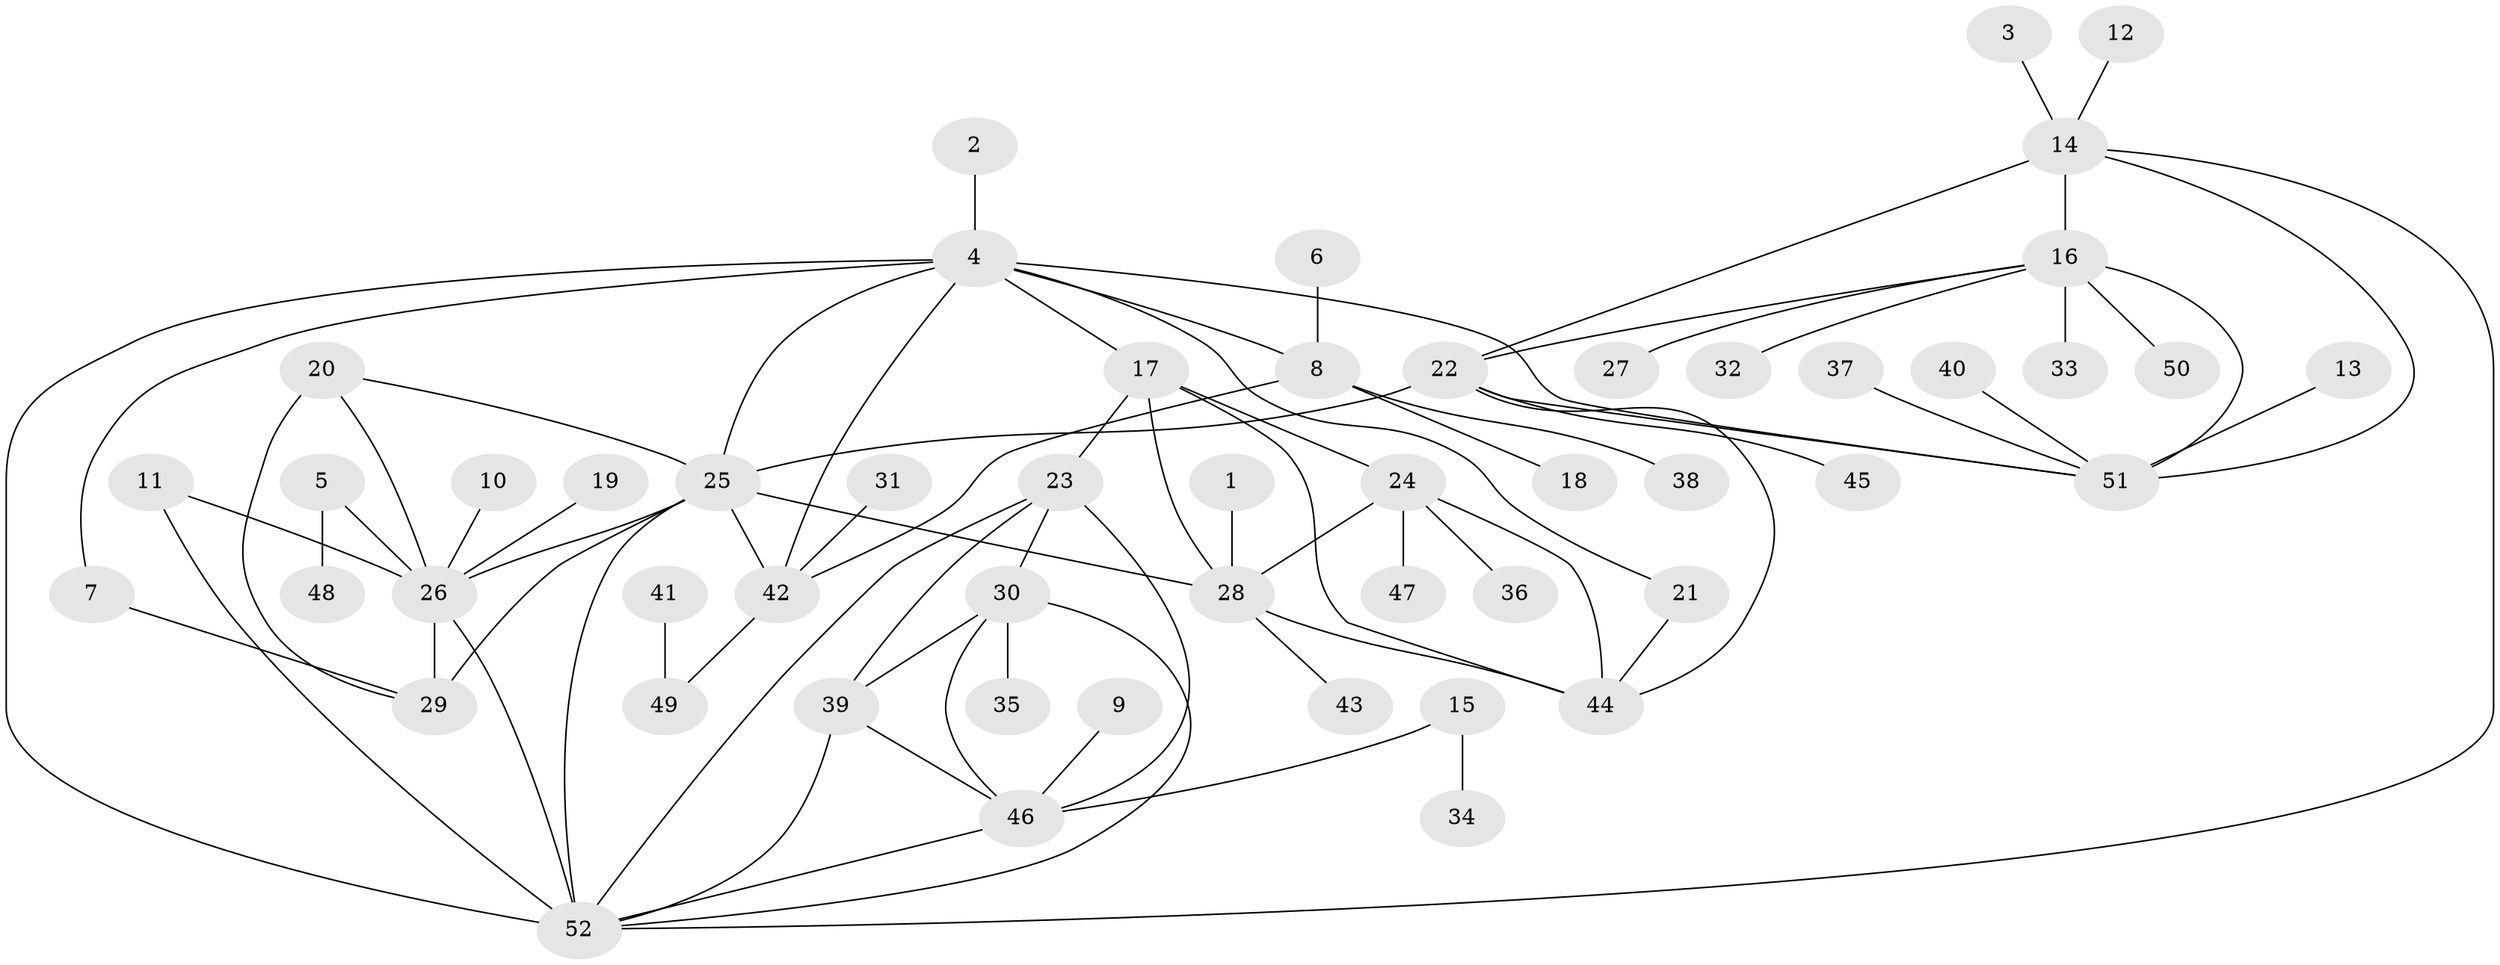 // original degree distribution, {11: 0.019417475728155338, 7: 0.02912621359223301, 8: 0.05825242718446602, 5: 0.009708737864077669, 9: 0.038834951456310676, 10: 0.019417475728155338, 6: 0.04854368932038835, 4: 0.02912621359223301, 1: 0.5728155339805825, 2: 0.14563106796116504, 3: 0.02912621359223301}
// Generated by graph-tools (version 1.1) at 2025/02/03/09/25 03:02:33]
// undirected, 52 vertices, 78 edges
graph export_dot {
graph [start="1"]
  node [color=gray90,style=filled];
  1;
  2;
  3;
  4;
  5;
  6;
  7;
  8;
  9;
  10;
  11;
  12;
  13;
  14;
  15;
  16;
  17;
  18;
  19;
  20;
  21;
  22;
  23;
  24;
  25;
  26;
  27;
  28;
  29;
  30;
  31;
  32;
  33;
  34;
  35;
  36;
  37;
  38;
  39;
  40;
  41;
  42;
  43;
  44;
  45;
  46;
  47;
  48;
  49;
  50;
  51;
  52;
  1 -- 28 [weight=1.0];
  2 -- 4 [weight=1.0];
  3 -- 14 [weight=1.0];
  4 -- 7 [weight=1.0];
  4 -- 8 [weight=4.0];
  4 -- 17 [weight=1.0];
  4 -- 21 [weight=1.0];
  4 -- 25 [weight=1.0];
  4 -- 42 [weight=2.0];
  4 -- 51 [weight=1.0];
  4 -- 52 [weight=3.0];
  5 -- 26 [weight=1.0];
  5 -- 48 [weight=1.0];
  6 -- 8 [weight=1.0];
  7 -- 29 [weight=1.0];
  8 -- 18 [weight=1.0];
  8 -- 38 [weight=1.0];
  8 -- 42 [weight=2.0];
  9 -- 46 [weight=1.0];
  10 -- 26 [weight=1.0];
  11 -- 26 [weight=1.0];
  11 -- 52 [weight=1.0];
  12 -- 14 [weight=1.0];
  13 -- 51 [weight=1.0];
  14 -- 16 [weight=2.0];
  14 -- 22 [weight=1.0];
  14 -- 51 [weight=1.0];
  14 -- 52 [weight=1.0];
  15 -- 34 [weight=1.0];
  15 -- 46 [weight=1.0];
  16 -- 22 [weight=2.0];
  16 -- 27 [weight=1.0];
  16 -- 32 [weight=1.0];
  16 -- 33 [weight=1.0];
  16 -- 50 [weight=1.0];
  16 -- 51 [weight=2.0];
  17 -- 23 [weight=1.0];
  17 -- 24 [weight=1.0];
  17 -- 28 [weight=2.0];
  17 -- 44 [weight=1.0];
  19 -- 26 [weight=1.0];
  20 -- 25 [weight=1.0];
  20 -- 26 [weight=1.0];
  20 -- 29 [weight=2.0];
  21 -- 44 [weight=1.0];
  22 -- 25 [weight=1.0];
  22 -- 44 [weight=2.0];
  22 -- 45 [weight=1.0];
  22 -- 51 [weight=1.0];
  23 -- 30 [weight=1.0];
  23 -- 39 [weight=1.0];
  23 -- 46 [weight=1.0];
  23 -- 52 [weight=1.0];
  24 -- 28 [weight=2.0];
  24 -- 36 [weight=1.0];
  24 -- 44 [weight=1.0];
  24 -- 47 [weight=1.0];
  25 -- 26 [weight=1.0];
  25 -- 28 [weight=1.0];
  25 -- 29 [weight=2.0];
  25 -- 42 [weight=1.0];
  25 -- 52 [weight=1.0];
  26 -- 29 [weight=2.0];
  26 -- 52 [weight=1.0];
  28 -- 43 [weight=1.0];
  28 -- 44 [weight=2.0];
  30 -- 35 [weight=1.0];
  30 -- 39 [weight=1.0];
  30 -- 46 [weight=1.0];
  30 -- 52 [weight=1.0];
  31 -- 42 [weight=1.0];
  37 -- 51 [weight=1.0];
  39 -- 46 [weight=1.0];
  39 -- 52 [weight=1.0];
  40 -- 51 [weight=1.0];
  41 -- 49 [weight=1.0];
  42 -- 49 [weight=1.0];
  46 -- 52 [weight=1.0];
}
